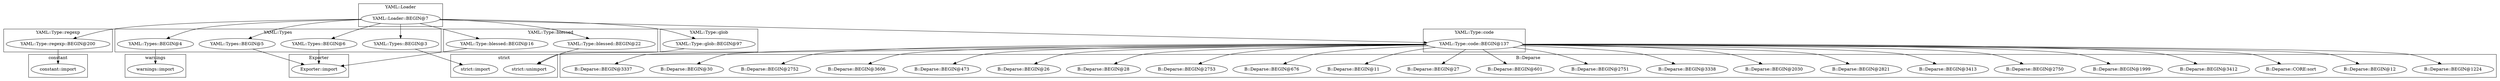 digraph {
graph [overlap=false]
subgraph cluster_YAML_Type_regexp {
	label="YAML::Type::regexp";
	"YAML::Type::regexp::BEGIN@200";
}
subgraph cluster_YAML_Loader {
	label="YAML::Loader";
	"YAML::Loader::BEGIN@7";
}
subgraph cluster_warnings {
	label="warnings";
	"warnings::import";
}
subgraph cluster_YAML_Type_blessed {
	label="YAML::Type::blessed";
	"YAML::Type::blessed::BEGIN@16";
	"YAML::Type::blessed::BEGIN@22";
}
subgraph cluster_YAML_Type_glob {
	label="YAML::Type::glob";
	"YAML::Type::glob::BEGIN@97";
}
subgraph cluster_strict {
	label="strict";
	"strict::import";
	"strict::unimport";
}
subgraph cluster_B_Deparse {
	label="B::Deparse";
	"B::Deparse::BEGIN@2751";
	"B::Deparse::BEGIN@601";
	"B::Deparse::BEGIN@27";
	"B::Deparse::BEGIN@11";
	"B::Deparse::BEGIN@676";
	"B::Deparse::BEGIN@2753";
	"B::Deparse::BEGIN@28";
	"B::Deparse::BEGIN@26";
	"B::Deparse::BEGIN@473";
	"B::Deparse::BEGIN@3606";
	"B::Deparse::BEGIN@2752";
	"B::Deparse::BEGIN@30";
	"B::Deparse::BEGIN@3337";
	"B::Deparse::BEGIN@1224";
	"B::Deparse::BEGIN@12";
	"B::Deparse::CORE:sort";
	"B::Deparse::BEGIN@3412";
	"B::Deparse::BEGIN@1999";
	"B::Deparse::BEGIN@2750";
	"B::Deparse::BEGIN@3413";
	"B::Deparse::BEGIN@2821";
	"B::Deparse::BEGIN@2030";
	"B::Deparse::BEGIN@3338";
}
subgraph cluster_YAML_Type_code {
	label="YAML::Type::code";
	"YAML::Type::code::BEGIN@137";
}
subgraph cluster_YAML_Types {
	label="YAML::Types";
	"YAML::Types::BEGIN@4";
	"YAML::Types::BEGIN@5";
	"YAML::Types::BEGIN@3";
	"YAML::Types::BEGIN@6";
}
subgraph cluster_constant {
	label="constant";
	"constant::import";
}
subgraph cluster_Exporter {
	label="Exporter";
	"Exporter::import";
}
"YAML::Type::code::BEGIN@137" -> "B::Deparse::BEGIN@601";
"YAML::Type::code::BEGIN@137" -> "B::Deparse::BEGIN@26";
"YAML::Type::code::BEGIN@137" -> "B::Deparse::BEGIN@1224";
"YAML::Type::code::BEGIN@137" -> "B::Deparse::BEGIN@12";
"YAML::Type::code::BEGIN@137" -> "B::Deparse::BEGIN@1999";
"YAML::Type::blessed::BEGIN@16" -> "Exporter::import";
"YAML::Types::BEGIN@5" -> "Exporter::import";
"YAML::Types::BEGIN@6" -> "Exporter::import";
"YAML::Loader::BEGIN@7" -> "YAML::Type::blessed::BEGIN@22";
"YAML::Loader::BEGIN@7" -> "YAML::Types::BEGIN@3";
"YAML::Type::code::BEGIN@137" -> "B::Deparse::BEGIN@3338";
"YAML::Type::regexp::BEGIN@200" -> "constant::import";
"YAML::Type::code::BEGIN@137" -> "B::Deparse::BEGIN@2751";
"YAML::Type::glob::BEGIN@97" -> "strict::unimport";
"YAML::Type::blessed::BEGIN@22" -> "strict::unimport";
"YAML::Type::code::BEGIN@137" -> "B::Deparse::BEGIN@11";
"YAML::Type::code::BEGIN@137" -> "B::Deparse::BEGIN@27";
"YAML::Type::code::BEGIN@137" -> "B::Deparse::BEGIN@2752";
"YAML::Type::code::BEGIN@137" -> "B::Deparse::BEGIN@3606";
"YAML::Type::code::BEGIN@137" -> "B::Deparse::BEGIN@3337";
"YAML::Type::code::BEGIN@137" -> "B::Deparse::CORE:sort";
"YAML::Types::BEGIN@4" -> "warnings::import";
"YAML::Loader::BEGIN@7" -> "YAML::Types::BEGIN@4";
"YAML::Loader::BEGIN@7" -> "YAML::Types::BEGIN@5";
"YAML::Type::code::BEGIN@137" -> "B::Deparse::BEGIN@2821";
"YAML::Loader::BEGIN@7" -> "YAML::Type::code::BEGIN@137";
"YAML::Type::code::BEGIN@137" -> "B::Deparse::BEGIN@2030";
"YAML::Loader::BEGIN@7" -> "YAML::Types::BEGIN@6";
"YAML::Loader::BEGIN@7" -> "YAML::Type::glob::BEGIN@97";
"YAML::Type::code::BEGIN@137" -> "B::Deparse::BEGIN@676";
"YAML::Type::code::BEGIN@137" -> "B::Deparse::BEGIN@28";
"YAML::Type::code::BEGIN@137" -> "B::Deparse::BEGIN@473";
"YAML::Loader::BEGIN@7" -> "YAML::Type::blessed::BEGIN@16";
"YAML::Type::code::BEGIN@137" -> "B::Deparse::BEGIN@3412";
"YAML::Type::code::BEGIN@137" -> "B::Deparse::BEGIN@2750";
"YAML::Type::code::BEGIN@137" -> "B::Deparse::BEGIN@3413";
"YAML::Loader::BEGIN@7" -> "YAML::Type::regexp::BEGIN@200";
"YAML::Type::code::BEGIN@137" -> "B::Deparse::BEGIN@2753";
"YAML::Type::code::BEGIN@137" -> "B::Deparse::BEGIN@30";
"YAML::Types::BEGIN@3" -> "strict::import";
}

